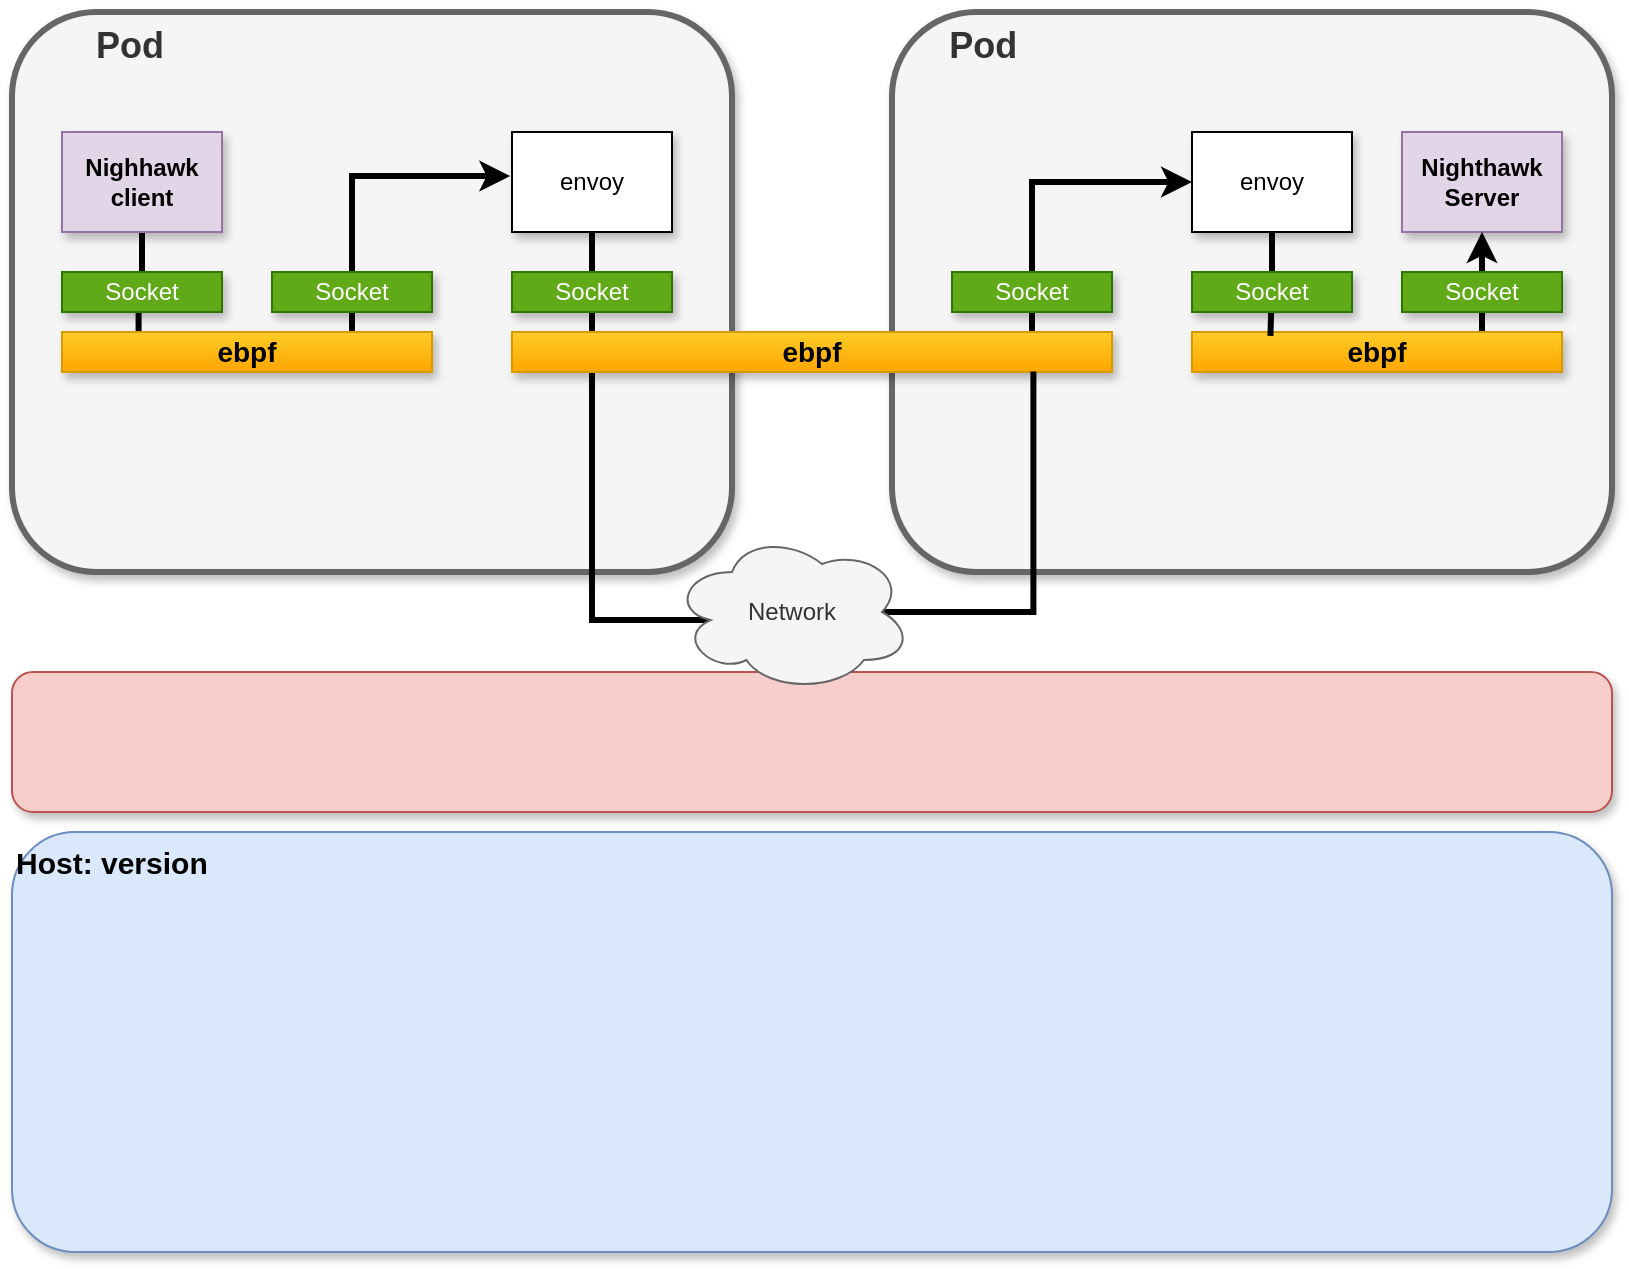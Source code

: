 <mxfile version="14.6.13" type="github">
  <diagram id="EunHHvDyKu9KEBRCu0cb" name="Page-1">
    <mxGraphModel dx="922" dy="561" grid="1" gridSize="10" guides="1" tooltips="1" connect="1" arrows="1" fold="1" page="1" pageScale="1" pageWidth="850" pageHeight="1100" math="0" shadow="0">
      <root>
        <mxCell id="0" />
        <mxCell id="1" parent="0" />
        <mxCell id="VP1_t2__LC_QrhO8QvFU-1" value="" style="rounded=1;whiteSpace=wrap;html=1;shadow=1;align=left;fillColor=#f8cecc;strokeColor=#b85450;verticalAlign=top;" vertex="1" parent="1">
          <mxGeometry x="150" y="390" width="800" height="70" as="geometry" />
        </mxCell>
        <mxCell id="VP1_t2__LC_QrhO8QvFU-2" value="&lt;font style=&quot;font-size: 18px&quot;&gt;&lt;b&gt;&amp;nbsp; &amp;nbsp; &amp;nbsp; &amp;nbsp; &lt;font style=&quot;font-size: 18px&quot;&gt;Pod&lt;/font&gt;&lt;/b&gt;&lt;/font&gt;" style="rounded=1;whiteSpace=wrap;html=1;align=left;verticalAlign=top;fontSize=13;strokeWidth=3;shadow=1;fillColor=#f5f5f5;strokeColor=#666666;fontColor=#333333;" vertex="1" parent="1">
          <mxGeometry x="150" y="60" width="360" height="280" as="geometry" />
        </mxCell>
        <mxCell id="VP1_t2__LC_QrhO8QvFU-3" value="" style="edgeStyle=orthogonalEdgeStyle;rounded=0;orthogonalLoop=1;jettySize=auto;html=1;entryX=0.207;entryY=0.118;entryDx=0;entryDy=0;entryPerimeter=0;strokeWidth=3;endArrow=none;endFill=0;" edge="1" parent="1" source="VP1_t2__LC_QrhO8QvFU-4" target="VP1_t2__LC_QrhO8QvFU-7">
          <mxGeometry relative="1" as="geometry" />
        </mxCell>
        <mxCell id="VP1_t2__LC_QrhO8QvFU-4" value="&lt;b&gt;Nighhawk&lt;br&gt;client&lt;/b&gt;" style="rounded=0;whiteSpace=wrap;html=1;fillColor=#e1d5e7;strokeColor=#9673a6;shadow=1;" vertex="1" parent="1">
          <mxGeometry x="175" y="120" width="80" height="50" as="geometry" />
        </mxCell>
        <mxCell id="VP1_t2__LC_QrhO8QvFU-5" value="Socket" style="rounded=0;whiteSpace=wrap;html=1;fillColor=#60a917;strokeColor=#2D7600;fontColor=#ffffff;shadow=1;" vertex="1" parent="1">
          <mxGeometry x="175" y="190" width="80" height="20" as="geometry" />
        </mxCell>
        <mxCell id="VP1_t2__LC_QrhO8QvFU-6" style="edgeStyle=orthogonalEdgeStyle;rounded=0;orthogonalLoop=1;jettySize=auto;html=1;strokeColor=#000000;entryX=-0.011;entryY=0.44;entryDx=0;entryDy=0;entryPerimeter=0;strokeWidth=3;" edge="1" parent="1" source="VP1_t2__LC_QrhO8QvFU-7" target="VP1_t2__LC_QrhO8QvFU-10">
          <mxGeometry relative="1" as="geometry">
            <Array as="points">
              <mxPoint x="320" y="142" />
            </Array>
          </mxGeometry>
        </mxCell>
        <mxCell id="VP1_t2__LC_QrhO8QvFU-7" value="&lt;font style=&quot;font-size: 14px&quot;&gt;&lt;b&gt;ebpf&lt;/b&gt;&lt;/font&gt;" style="rounded=0;whiteSpace=wrap;html=1;fillColor=#ffcd28;strokeColor=#d79b00;gradientColor=#ffa500;shadow=1;" vertex="1" parent="1">
          <mxGeometry x="175" y="220" width="185" height="20" as="geometry" />
        </mxCell>
        <mxCell id="VP1_t2__LC_QrhO8QvFU-8" value="Socket" style="rounded=0;whiteSpace=wrap;html=1;fillColor=#60a917;strokeColor=#2D7600;fontColor=#ffffff;shadow=1;" vertex="1" parent="1">
          <mxGeometry x="280" y="190" width="80" height="20" as="geometry" />
        </mxCell>
        <mxCell id="VP1_t2__LC_QrhO8QvFU-9" style="edgeStyle=orthogonalEdgeStyle;rounded=0;orthogonalLoop=1;jettySize=auto;html=1;entryX=0.16;entryY=0.55;entryDx=0;entryDy=0;entryPerimeter=0;strokeWidth=3;endArrow=none;endFill=0;" edge="1" parent="1" source="VP1_t2__LC_QrhO8QvFU-10" target="VP1_t2__LC_QrhO8QvFU-25">
          <mxGeometry relative="1" as="geometry">
            <Array as="points">
              <mxPoint x="440" y="364" />
            </Array>
          </mxGeometry>
        </mxCell>
        <mxCell id="VP1_t2__LC_QrhO8QvFU-10" value="envoy" style="rounded=0;whiteSpace=wrap;html=1;shadow=1;" vertex="1" parent="1">
          <mxGeometry x="400" y="120" width="80" height="50" as="geometry" />
        </mxCell>
        <mxCell id="VP1_t2__LC_QrhO8QvFU-11" value="Socket" style="rounded=0;whiteSpace=wrap;html=1;fillColor=#60a917;strokeColor=#2D7600;fontColor=#ffffff;shadow=1;" vertex="1" parent="1">
          <mxGeometry x="400" y="190" width="80" height="20" as="geometry" />
        </mxCell>
        <mxCell id="VP1_t2__LC_QrhO8QvFU-12" value="&lt;span&gt;&amp;nbsp; &amp;nbsp; &amp;nbsp; &amp;nbsp;&amp;nbsp;&lt;/span&gt;&lt;b&gt;&lt;font style=&quot;font-size: 18px&quot;&gt;Pod&lt;/font&gt;&lt;/b&gt;" style="rounded=1;whiteSpace=wrap;html=1;align=left;verticalAlign=top;strokeWidth=3;shadow=1;fillColor=#f5f5f5;strokeColor=#666666;fontColor=#333333;" vertex="1" parent="1">
          <mxGeometry x="590" y="60" width="360" height="280" as="geometry" />
        </mxCell>
        <mxCell id="VP1_t2__LC_QrhO8QvFU-13" value="&lt;b&gt;Nighthawk&lt;br&gt;Server&lt;/b&gt;" style="rounded=0;whiteSpace=wrap;html=1;fillColor=#e1d5e7;strokeColor=#9673a6;shadow=1;" vertex="1" parent="1">
          <mxGeometry x="845" y="120" width="80" height="50" as="geometry" />
        </mxCell>
        <mxCell id="VP1_t2__LC_QrhO8QvFU-14" style="edgeStyle=orthogonalEdgeStyle;rounded=0;orthogonalLoop=1;jettySize=auto;html=1;entryX=0.5;entryY=1;entryDx=0;entryDy=0;strokeWidth=3;" edge="1" parent="1" source="VP1_t2__LC_QrhO8QvFU-15" target="VP1_t2__LC_QrhO8QvFU-13">
          <mxGeometry relative="1" as="geometry">
            <Array as="points">
              <mxPoint x="885" y="210" />
              <mxPoint x="885" y="210" />
            </Array>
          </mxGeometry>
        </mxCell>
        <mxCell id="VP1_t2__LC_QrhO8QvFU-15" value="&lt;font style=&quot;font-size: 14px&quot;&gt;&lt;b&gt;ebpf&lt;/b&gt;&lt;/font&gt;" style="rounded=0;whiteSpace=wrap;html=1;fillColor=#ffcd28;strokeColor=#d79b00;gradientColor=#ffa500;shadow=1;" vertex="1" parent="1">
          <mxGeometry x="740" y="220" width="185" height="20" as="geometry" />
        </mxCell>
        <mxCell id="VP1_t2__LC_QrhO8QvFU-16" value="Socket" style="rounded=0;whiteSpace=wrap;html=1;fillColor=#60a917;strokeColor=#2D7600;fontColor=#ffffff;shadow=1;" vertex="1" parent="1">
          <mxGeometry x="845" y="190" width="80" height="20" as="geometry" />
        </mxCell>
        <mxCell id="VP1_t2__LC_QrhO8QvFU-17" style="edgeStyle=orthogonalEdgeStyle;rounded=0;orthogonalLoop=1;jettySize=auto;html=1;entryX=0.212;entryY=0.099;entryDx=0;entryDy=0;entryPerimeter=0;strokeColor=#000000;strokeWidth=3;endArrow=none;endFill=0;" edge="1" parent="1" source="VP1_t2__LC_QrhO8QvFU-18" target="VP1_t2__LC_QrhO8QvFU-15">
          <mxGeometry relative="1" as="geometry" />
        </mxCell>
        <mxCell id="VP1_t2__LC_QrhO8QvFU-18" value="envoy" style="rounded=0;whiteSpace=wrap;html=1;shadow=1;" vertex="1" parent="1">
          <mxGeometry x="740" y="120" width="80" height="50" as="geometry" />
        </mxCell>
        <mxCell id="VP1_t2__LC_QrhO8QvFU-19" value="Socket" style="rounded=0;whiteSpace=wrap;html=1;fillColor=#60a917;strokeColor=#2D7600;fontColor=#ffffff;shadow=1;" vertex="1" parent="1">
          <mxGeometry x="740" y="190" width="80" height="20" as="geometry" />
        </mxCell>
        <mxCell id="VP1_t2__LC_QrhO8QvFU-20" style="edgeStyle=orthogonalEdgeStyle;rounded=0;orthogonalLoop=1;jettySize=auto;html=1;entryX=0;entryY=0.5;entryDx=0;entryDy=0;endArrow=classic;endFill=1;strokeWidth=3;" edge="1" parent="1" source="VP1_t2__LC_QrhO8QvFU-21" target="VP1_t2__LC_QrhO8QvFU-18">
          <mxGeometry relative="1" as="geometry">
            <Array as="points">
              <mxPoint x="660" y="145" />
            </Array>
          </mxGeometry>
        </mxCell>
        <mxCell id="VP1_t2__LC_QrhO8QvFU-21" value="&lt;font style=&quot;font-size: 14px&quot;&gt;&lt;b&gt;ebpf&lt;/b&gt;&lt;/font&gt;" style="rounded=0;whiteSpace=wrap;html=1;fillColor=#ffcd28;strokeColor=#d79b00;gradientColor=#ffa500;shadow=1;" vertex="1" parent="1">
          <mxGeometry x="400" y="220" width="300" height="20" as="geometry" />
        </mxCell>
        <mxCell id="VP1_t2__LC_QrhO8QvFU-22" value="Socket" style="rounded=0;whiteSpace=wrap;html=1;fillColor=#60a917;strokeColor=#2D7600;fontColor=#ffffff;shadow=1;" vertex="1" parent="1">
          <mxGeometry x="620" y="190" width="80" height="20" as="geometry" />
        </mxCell>
        <mxCell id="VP1_t2__LC_QrhO8QvFU-23" value="&lt;span style=&quot;font-size: 15px&quot;&gt;&lt;b&gt;Host: version&lt;/b&gt;&lt;/span&gt;" style="rounded=1;whiteSpace=wrap;html=1;shadow=1;align=left;fillColor=#dae8fc;strokeColor=#6c8ebf;verticalAlign=top;sketch=0;glass=0;" vertex="1" parent="1">
          <mxGeometry x="150" y="470" width="800" height="210" as="geometry" />
        </mxCell>
        <mxCell id="VP1_t2__LC_QrhO8QvFU-31" style="edgeStyle=orthogonalEdgeStyle;rounded=0;orthogonalLoop=1;jettySize=auto;html=1;entryX=0.869;entryY=0.989;entryDx=0;entryDy=0;entryPerimeter=0;exitX=0.875;exitY=0.5;exitDx=0;exitDy=0;exitPerimeter=0;endArrow=none;endFill=0;strokeWidth=3;" edge="1" parent="1" source="VP1_t2__LC_QrhO8QvFU-25" target="VP1_t2__LC_QrhO8QvFU-21">
          <mxGeometry relative="1" as="geometry">
            <Array as="points">
              <mxPoint x="661" y="360" />
            </Array>
          </mxGeometry>
        </mxCell>
        <mxCell id="VP1_t2__LC_QrhO8QvFU-25" value="Network" style="ellipse;shape=cloud;whiteSpace=wrap;html=1;fillColor=#f5f5f5;strokeColor=#666666;fontColor=#333333;" vertex="1" parent="1">
          <mxGeometry x="480" y="320" width="120" height="80" as="geometry" />
        </mxCell>
        <mxCell id="VP1_t2__LC_QrhO8QvFU-30" value="" style="shape=image;imageAspect=0;aspect=fixed;verticalLabelPosition=bottom;verticalAlign=top;glass=0;sketch=0;gradientColor=none;image=https://avatars.githubusercontent.com/u/12304728?s=200&amp;v=4;" vertex="1" parent="1">
          <mxGeometry x="515" y="340" width="50" height="50" as="geometry" />
        </mxCell>
        <mxCell id="VP1_t2__LC_QrhO8QvFU-32" value="" style="shape=image;verticalLabelPosition=bottom;labelBackgroundColor=#ffffff;verticalAlign=top;aspect=fixed;imageAspect=0;image=https://kubernetes.io/images/kubernetes-horizontal-color.png;" vertex="1" parent="1">
          <mxGeometry x="162.14" y="400" width="92.86" height="20" as="geometry" />
        </mxCell>
      </root>
    </mxGraphModel>
  </diagram>
</mxfile>
